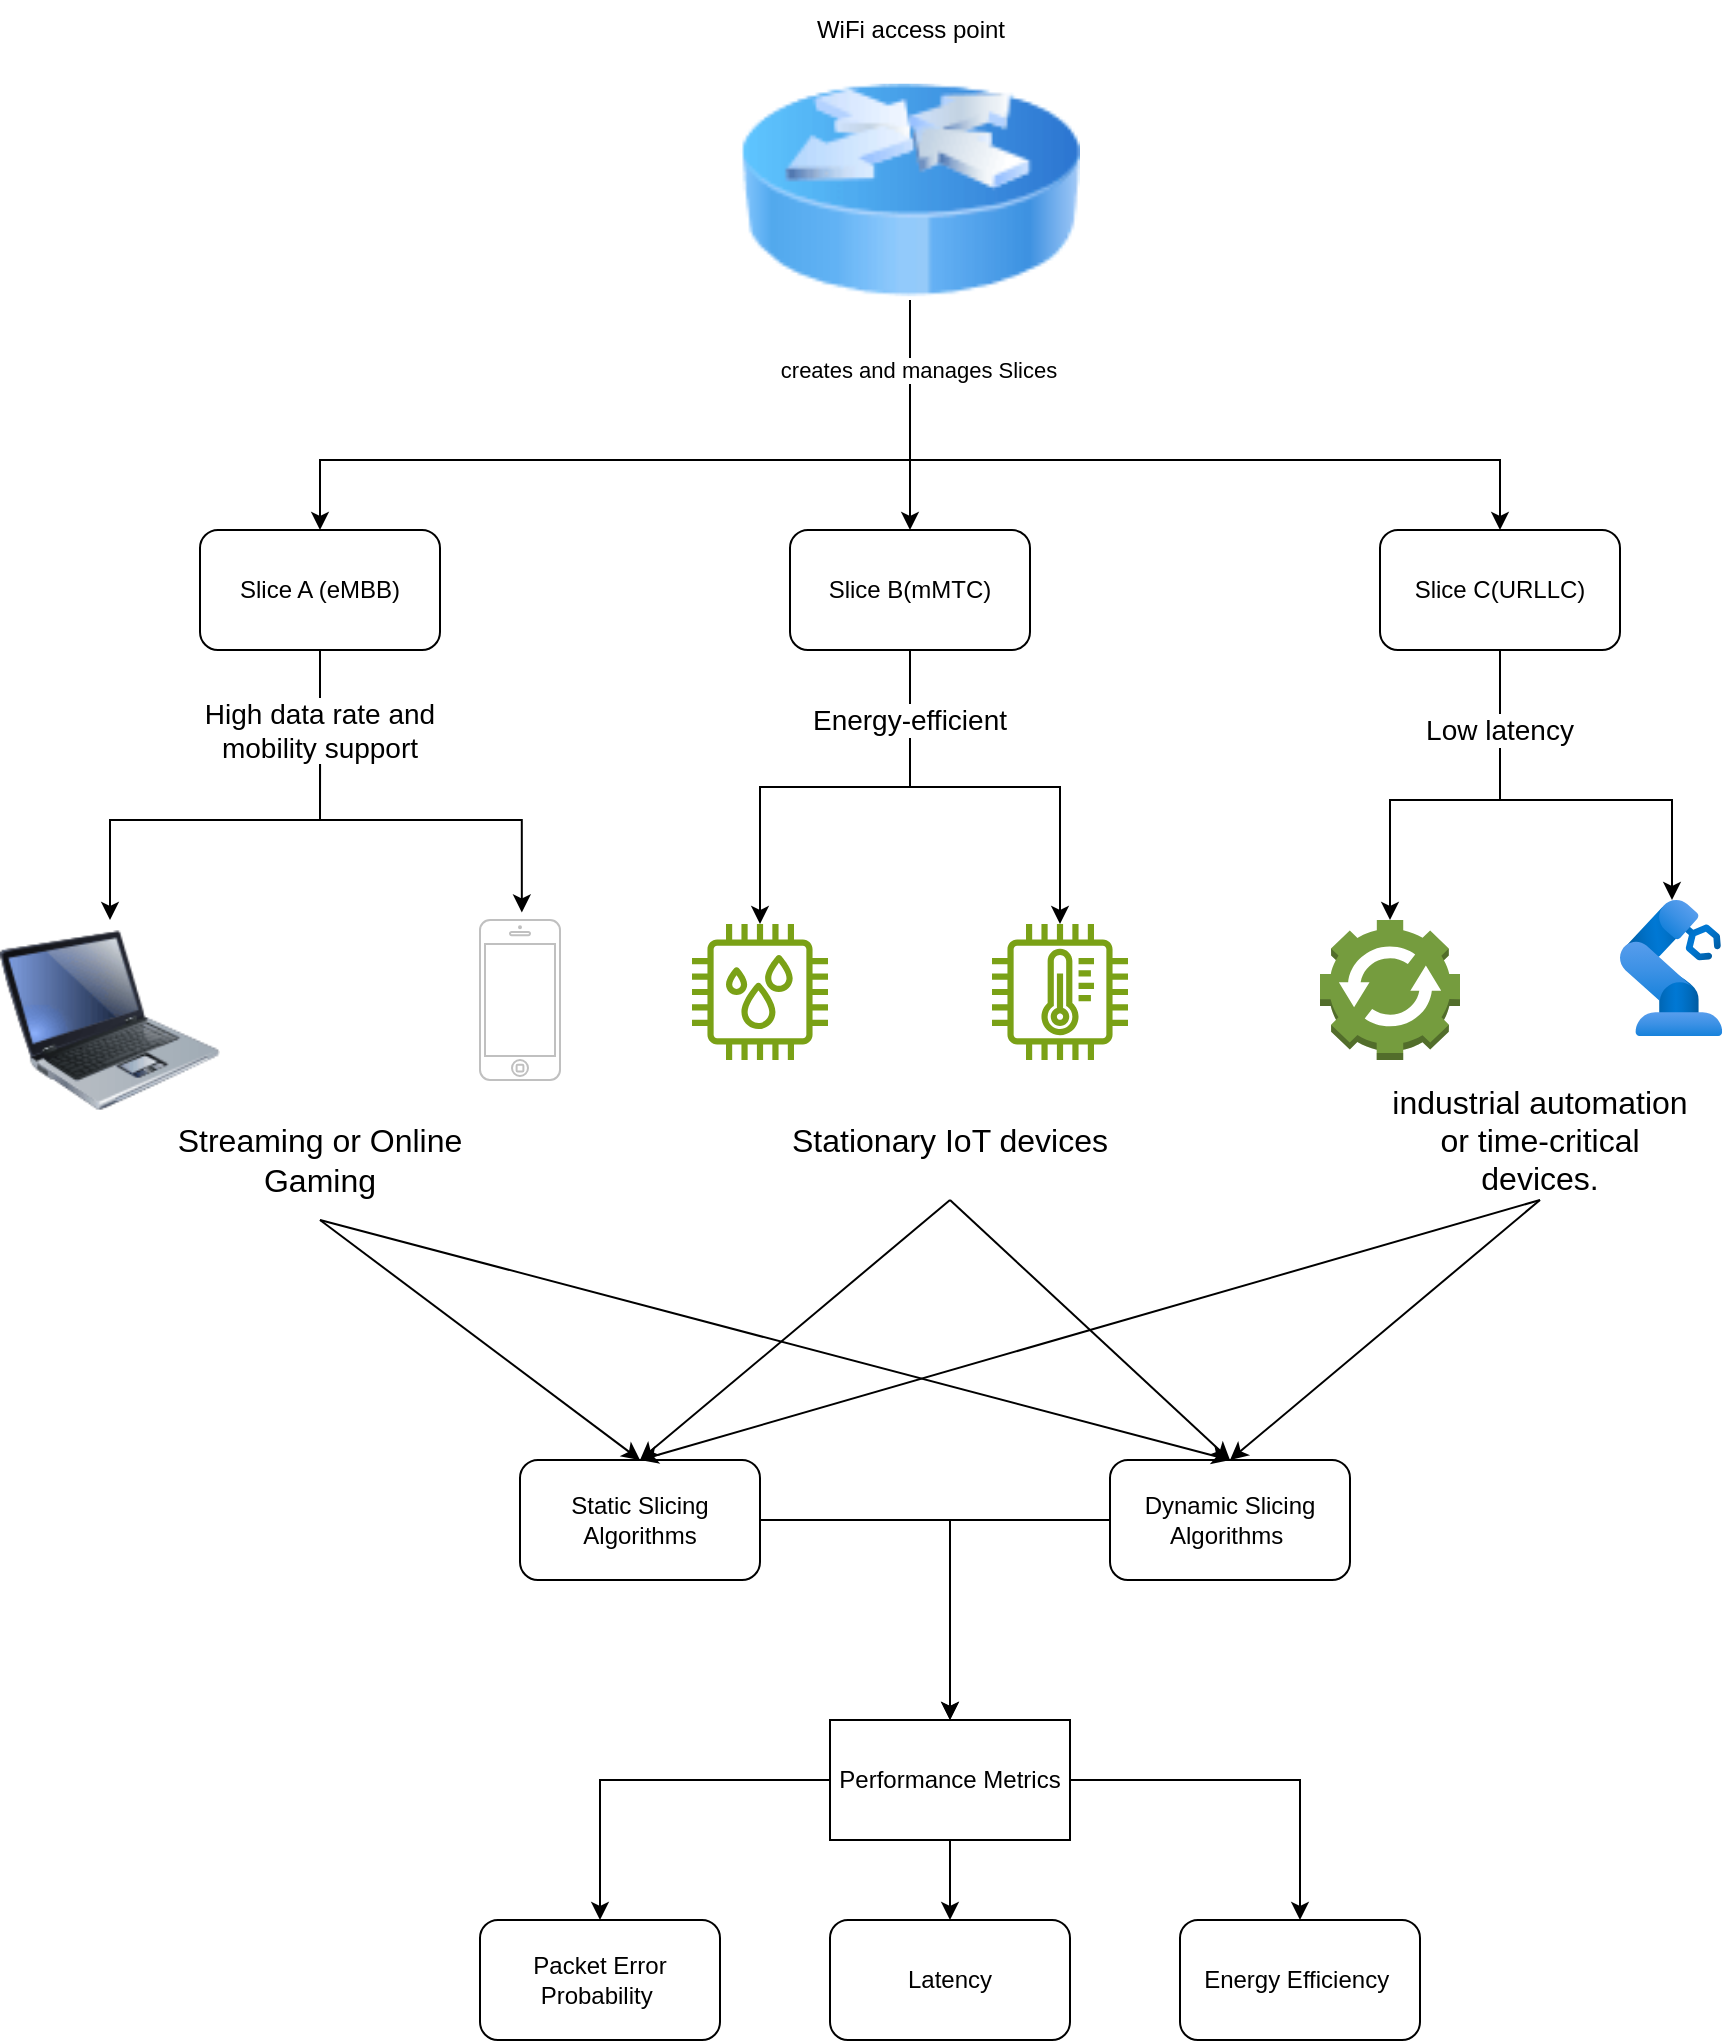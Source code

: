 <mxfile version="24.7.17">
  <diagram name="Page-1" id="hM2xaqLaM9kXfvrjTJUC">
    <mxGraphModel dx="2791" dy="759" grid="1" gridSize="10" guides="1" tooltips="1" connect="1" arrows="1" fold="1" page="1" pageScale="1" pageWidth="827" pageHeight="1169" math="0" shadow="0">
      <root>
        <mxCell id="0" />
        <mxCell id="1" parent="0" />
        <mxCell id="RwSFmMSZ676aGIv1vrAS-19" style="edgeStyle=orthogonalEdgeStyle;rounded=0;orthogonalLoop=1;jettySize=auto;html=1;entryX=0.5;entryY=0;entryDx=0;entryDy=0;" edge="1" parent="1" source="RwSFmMSZ676aGIv1vrAS-14" target="RwSFmMSZ676aGIv1vrAS-16">
          <mxGeometry relative="1" as="geometry">
            <Array as="points">
              <mxPoint x="-1015" y="490" />
              <mxPoint x="-1310" y="490" />
            </Array>
          </mxGeometry>
        </mxCell>
        <mxCell id="RwSFmMSZ676aGIv1vrAS-20" style="edgeStyle=orthogonalEdgeStyle;rounded=0;orthogonalLoop=1;jettySize=auto;html=1;entryX=0.5;entryY=0;entryDx=0;entryDy=0;" edge="1" parent="1" source="RwSFmMSZ676aGIv1vrAS-14" target="RwSFmMSZ676aGIv1vrAS-17">
          <mxGeometry relative="1" as="geometry" />
        </mxCell>
        <mxCell id="RwSFmMSZ676aGIv1vrAS-21" style="edgeStyle=orthogonalEdgeStyle;rounded=0;orthogonalLoop=1;jettySize=auto;html=1;entryX=0.5;entryY=0;entryDx=0;entryDy=0;" edge="1" parent="1" source="RwSFmMSZ676aGIv1vrAS-14" target="RwSFmMSZ676aGIv1vrAS-18">
          <mxGeometry relative="1" as="geometry">
            <Array as="points">
              <mxPoint x="-1015" y="490" />
              <mxPoint x="-720" y="490" />
            </Array>
          </mxGeometry>
        </mxCell>
        <mxCell id="RwSFmMSZ676aGIv1vrAS-70" value="creates and manages Slices" style="edgeLabel;html=1;align=center;verticalAlign=middle;resizable=0;points=[];" vertex="1" connectable="0" parent="RwSFmMSZ676aGIv1vrAS-21">
          <mxGeometry x="-0.832" y="4" relative="1" as="geometry">
            <mxPoint as="offset" />
          </mxGeometry>
        </mxCell>
        <mxCell id="RwSFmMSZ676aGIv1vrAS-14" value="" style="image;html=1;image=img/lib/clip_art/networking/Router_Icon_128x128.png" vertex="1" parent="1">
          <mxGeometry x="-1100" y="300" width="170" height="110" as="geometry" />
        </mxCell>
        <mxCell id="RwSFmMSZ676aGIv1vrAS-37" style="edgeStyle=orthogonalEdgeStyle;rounded=0;orthogonalLoop=1;jettySize=auto;html=1;" edge="1" parent="1" source="RwSFmMSZ676aGIv1vrAS-16" target="RwSFmMSZ676aGIv1vrAS-22">
          <mxGeometry relative="1" as="geometry">
            <Array as="points">
              <mxPoint x="-1310" y="670" />
              <mxPoint x="-1415" y="670" />
            </Array>
          </mxGeometry>
        </mxCell>
        <mxCell id="RwSFmMSZ676aGIv1vrAS-16" value="Slice A (eMBB)" style="rounded=1;whiteSpace=wrap;html=1;" vertex="1" parent="1">
          <mxGeometry x="-1370" y="525" width="120" height="60" as="geometry" />
        </mxCell>
        <mxCell id="RwSFmMSZ676aGIv1vrAS-39" style="edgeStyle=orthogonalEdgeStyle;rounded=0;orthogonalLoop=1;jettySize=auto;html=1;" edge="1" parent="1" source="RwSFmMSZ676aGIv1vrAS-17" target="RwSFmMSZ676aGIv1vrAS-24">
          <mxGeometry relative="1" as="geometry" />
        </mxCell>
        <mxCell id="RwSFmMSZ676aGIv1vrAS-40" style="edgeStyle=orthogonalEdgeStyle;rounded=0;orthogonalLoop=1;jettySize=auto;html=1;" edge="1" parent="1" source="RwSFmMSZ676aGIv1vrAS-17" target="RwSFmMSZ676aGIv1vrAS-25">
          <mxGeometry relative="1" as="geometry" />
        </mxCell>
        <mxCell id="RwSFmMSZ676aGIv1vrAS-17" value="Slice B(mMTC)" style="rounded=1;whiteSpace=wrap;html=1;" vertex="1" parent="1">
          <mxGeometry x="-1075" y="525" width="120" height="60" as="geometry" />
        </mxCell>
        <mxCell id="RwSFmMSZ676aGIv1vrAS-41" style="edgeStyle=orthogonalEdgeStyle;rounded=0;orthogonalLoop=1;jettySize=auto;html=1;" edge="1" parent="1" source="RwSFmMSZ676aGIv1vrAS-18" target="RwSFmMSZ676aGIv1vrAS-26">
          <mxGeometry relative="1" as="geometry">
            <Array as="points">
              <mxPoint x="-720" y="660" />
              <mxPoint x="-775" y="660" />
            </Array>
          </mxGeometry>
        </mxCell>
        <mxCell id="RwSFmMSZ676aGIv1vrAS-42" style="edgeStyle=orthogonalEdgeStyle;rounded=0;orthogonalLoop=1;jettySize=auto;html=1;" edge="1" parent="1" source="RwSFmMSZ676aGIv1vrAS-18" target="RwSFmMSZ676aGIv1vrAS-27">
          <mxGeometry relative="1" as="geometry">
            <mxPoint x="-630" y="670" as="targetPoint" />
            <Array as="points">
              <mxPoint x="-720" y="660" />
              <mxPoint x="-634" y="660" />
            </Array>
          </mxGeometry>
        </mxCell>
        <mxCell id="RwSFmMSZ676aGIv1vrAS-18" value="Slice C(URLLC)" style="rounded=1;whiteSpace=wrap;html=1;" vertex="1" parent="1">
          <mxGeometry x="-780" y="525" width="120" height="60" as="geometry" />
        </mxCell>
        <mxCell id="RwSFmMSZ676aGIv1vrAS-22" value="" style="image;html=1;image=img/lib/clip_art/computers/Laptop_128x128.png" vertex="1" parent="1">
          <mxGeometry x="-1470" y="720" width="110" height="100" as="geometry" />
        </mxCell>
        <mxCell id="RwSFmMSZ676aGIv1vrAS-23" value="" style="html=1;verticalLabelPosition=bottom;labelBackgroundColor=#ffffff;verticalAlign=top;shadow=0;dashed=0;strokeWidth=1;shape=mxgraph.ios7.misc.iphone;strokeColor=#c0c0c0;" vertex="1" parent="1">
          <mxGeometry x="-1230" y="720" width="40" height="80" as="geometry" />
        </mxCell>
        <mxCell id="RwSFmMSZ676aGIv1vrAS-24" value="" style="sketch=0;outlineConnect=0;fontColor=#232F3E;gradientColor=none;fillColor=#7AA116;strokeColor=none;dashed=0;verticalLabelPosition=bottom;verticalAlign=top;align=center;html=1;fontSize=12;fontStyle=0;aspect=fixed;pointerEvents=1;shape=mxgraph.aws4.iot_thing_humidity_sensor;" vertex="1" parent="1">
          <mxGeometry x="-1124" y="722" width="68" height="68" as="geometry" />
        </mxCell>
        <mxCell id="RwSFmMSZ676aGIv1vrAS-25" value="" style="sketch=0;outlineConnect=0;fontColor=#232F3E;gradientColor=none;fillColor=#7AA116;strokeColor=none;dashed=0;verticalLabelPosition=bottom;verticalAlign=top;align=center;html=1;fontSize=12;fontStyle=0;aspect=fixed;pointerEvents=1;shape=mxgraph.aws4.iot_thing_temperature_sensor;" vertex="1" parent="1">
          <mxGeometry x="-974" y="722" width="68" height="68" as="geometry" />
        </mxCell>
        <mxCell id="RwSFmMSZ676aGIv1vrAS-26" value="" style="outlineConnect=0;dashed=0;verticalLabelPosition=bottom;verticalAlign=top;align=center;html=1;shape=mxgraph.aws3.automation;fillColor=#759C3E;gradientColor=none;" vertex="1" parent="1">
          <mxGeometry x="-810" y="720" width="70" height="70" as="geometry" />
        </mxCell>
        <mxCell id="RwSFmMSZ676aGIv1vrAS-27" value="" style="image;aspect=fixed;html=1;points=[];align=center;fontSize=12;image=img/lib/azure2/other/Defender_Industrial_Robot.svg;" vertex="1" parent="1">
          <mxGeometry x="-660" y="710" width="51.08" height="68" as="geometry" />
        </mxCell>
        <mxCell id="RwSFmMSZ676aGIv1vrAS-33" value="&lt;span style=&quot;font-size: medium;&quot;&gt;industrial automation or time-critical devices.&lt;/span&gt;" style="text;html=1;align=center;verticalAlign=middle;whiteSpace=wrap;rounded=0;" vertex="1" parent="1">
          <mxGeometry x="-780" y="800" width="160" height="60" as="geometry" />
        </mxCell>
        <mxCell id="RwSFmMSZ676aGIv1vrAS-34" value="&lt;span style=&quot;font-size: medium;&quot;&gt;Stationary IoT devices&lt;/span&gt;" style="text;html=1;align=center;verticalAlign=middle;whiteSpace=wrap;rounded=0;" vertex="1" parent="1">
          <mxGeometry x="-1075" y="800" width="160" height="60" as="geometry" />
        </mxCell>
        <mxCell id="RwSFmMSZ676aGIv1vrAS-36" value="&lt;font size=&quot;3&quot;&gt;Streaming or Online Gaming&lt;/font&gt;" style="text;html=1;align=center;verticalAlign=middle;whiteSpace=wrap;rounded=0;" vertex="1" parent="1">
          <mxGeometry x="-1390" y="810" width="160" height="60" as="geometry" />
        </mxCell>
        <mxCell id="RwSFmMSZ676aGIv1vrAS-38" value="" style="edgeStyle=orthogonalEdgeStyle;rounded=0;orthogonalLoop=1;jettySize=auto;html=1;entryX=0.523;entryY=-0.047;entryDx=0;entryDy=0;entryPerimeter=0;verticalAlign=middle;" edge="1" parent="1" target="RwSFmMSZ676aGIv1vrAS-23">
          <mxGeometry relative="1" as="geometry">
            <mxPoint x="-1309.96" y="640" as="sourcePoint" />
            <Array as="points">
              <mxPoint x="-1209" y="670" />
            </Array>
          </mxGeometry>
        </mxCell>
        <mxCell id="RwSFmMSZ676aGIv1vrAS-47" value="&lt;span style=&quot;text-align: start;&quot;&gt;&lt;font style=&quot;font-size: 14px;&quot;&gt;High data rate and mobility support&lt;/font&gt;&lt;/span&gt;" style="text;html=1;align=center;verticalAlign=middle;whiteSpace=wrap;rounded=0;labelBackgroundColor=#FFFFFF;" vertex="1" parent="1">
          <mxGeometry x="-1385" y="610" width="150" height="30" as="geometry" />
        </mxCell>
        <mxCell id="RwSFmMSZ676aGIv1vrAS-48" value="&lt;span style=&quot;text-align: start;&quot;&gt;&lt;font style=&quot;font-size: 14px;&quot;&gt;Energy-efficient&lt;/font&gt;&lt;/span&gt;" style="text;html=1;align=center;verticalAlign=middle;whiteSpace=wrap;rounded=0;labelBackgroundColor=#FFFFFF;" vertex="1" parent="1">
          <mxGeometry x="-1090" y="610" width="150" height="20" as="geometry" />
        </mxCell>
        <mxCell id="RwSFmMSZ676aGIv1vrAS-49" value="&lt;span style=&quot;text-align: start;&quot;&gt;&lt;font style=&quot;font-size: 14px;&quot;&gt;Low latency&lt;/font&gt;&lt;/span&gt;" style="text;html=1;align=center;verticalAlign=middle;whiteSpace=wrap;rounded=0;labelBackgroundColor=#FFFFFF;" vertex="1" parent="1">
          <mxGeometry x="-795" y="610" width="150" height="30" as="geometry" />
        </mxCell>
        <mxCell id="RwSFmMSZ676aGIv1vrAS-65" style="edgeStyle=orthogonalEdgeStyle;rounded=0;orthogonalLoop=1;jettySize=auto;html=1;entryX=0.5;entryY=0;entryDx=0;entryDy=0;" edge="1" parent="1" source="RwSFmMSZ676aGIv1vrAS-52" target="RwSFmMSZ676aGIv1vrAS-61">
          <mxGeometry relative="1" as="geometry" />
        </mxCell>
        <mxCell id="RwSFmMSZ676aGIv1vrAS-52" value="Static Slicing Algorithms" style="rounded=1;whiteSpace=wrap;html=1;" vertex="1" parent="1">
          <mxGeometry x="-1210" y="990" width="120" height="60" as="geometry" />
        </mxCell>
        <mxCell id="RwSFmMSZ676aGIv1vrAS-66" style="edgeStyle=orthogonalEdgeStyle;rounded=0;orthogonalLoop=1;jettySize=auto;html=1;entryX=0.5;entryY=0;entryDx=0;entryDy=0;" edge="1" parent="1" source="RwSFmMSZ676aGIv1vrAS-53" target="RwSFmMSZ676aGIv1vrAS-61">
          <mxGeometry relative="1" as="geometry" />
        </mxCell>
        <mxCell id="RwSFmMSZ676aGIv1vrAS-53" value="Dynamic Slicing Algorithms&amp;nbsp;" style="rounded=1;whiteSpace=wrap;html=1;" vertex="1" parent="1">
          <mxGeometry x="-915" y="990" width="120" height="60" as="geometry" />
        </mxCell>
        <mxCell id="RwSFmMSZ676aGIv1vrAS-55" value="" style="endArrow=classic;html=1;rounded=0;exitX=0.5;exitY=1;exitDx=0;exitDy=0;entryX=0.5;entryY=0;entryDx=0;entryDy=0;" edge="1" parent="1" source="RwSFmMSZ676aGIv1vrAS-36" target="RwSFmMSZ676aGIv1vrAS-52">
          <mxGeometry width="50" height="50" relative="1" as="geometry">
            <mxPoint x="-1020" y="780" as="sourcePoint" />
            <mxPoint x="-970" y="730" as="targetPoint" />
          </mxGeometry>
        </mxCell>
        <mxCell id="RwSFmMSZ676aGIv1vrAS-56" value="" style="endArrow=classic;html=1;rounded=0;exitX=0.5;exitY=1;exitDx=0;exitDy=0;entryX=0.5;entryY=0;entryDx=0;entryDy=0;" edge="1" parent="1" source="RwSFmMSZ676aGIv1vrAS-34" target="RwSFmMSZ676aGIv1vrAS-52">
          <mxGeometry width="50" height="50" relative="1" as="geometry">
            <mxPoint x="-1300" y="880" as="sourcePoint" />
            <mxPoint x="-1140" y="1000" as="targetPoint" />
          </mxGeometry>
        </mxCell>
        <mxCell id="RwSFmMSZ676aGIv1vrAS-57" value="" style="endArrow=classic;html=1;rounded=0;exitX=0.5;exitY=1;exitDx=0;exitDy=0;entryX=0.5;entryY=0;entryDx=0;entryDy=0;" edge="1" parent="1" source="RwSFmMSZ676aGIv1vrAS-33" target="RwSFmMSZ676aGIv1vrAS-52">
          <mxGeometry width="50" height="50" relative="1" as="geometry">
            <mxPoint x="-985" y="870" as="sourcePoint" />
            <mxPoint x="-1140" y="1000" as="targetPoint" />
          </mxGeometry>
        </mxCell>
        <mxCell id="RwSFmMSZ676aGIv1vrAS-58" value="" style="endArrow=classic;html=1;rounded=0;exitX=0.5;exitY=1;exitDx=0;exitDy=0;entryX=0.5;entryY=0;entryDx=0;entryDy=0;" edge="1" parent="1" source="RwSFmMSZ676aGIv1vrAS-34" target="RwSFmMSZ676aGIv1vrAS-53">
          <mxGeometry width="50" height="50" relative="1" as="geometry">
            <mxPoint x="-985" y="870" as="sourcePoint" />
            <mxPoint x="-1140" y="1000" as="targetPoint" />
          </mxGeometry>
        </mxCell>
        <mxCell id="RwSFmMSZ676aGIv1vrAS-59" value="" style="endArrow=classic;html=1;rounded=0;exitX=0.5;exitY=1;exitDx=0;exitDy=0;entryX=0.5;entryY=0;entryDx=0;entryDy=0;" edge="1" parent="1" source="RwSFmMSZ676aGIv1vrAS-33" target="RwSFmMSZ676aGIv1vrAS-53">
          <mxGeometry width="50" height="50" relative="1" as="geometry">
            <mxPoint x="-985" y="870" as="sourcePoint" />
            <mxPoint x="-845" y="1000" as="targetPoint" />
          </mxGeometry>
        </mxCell>
        <mxCell id="RwSFmMSZ676aGIv1vrAS-60" value="" style="endArrow=classic;html=1;rounded=0;exitX=0.5;exitY=1;exitDx=0;exitDy=0;entryX=0.5;entryY=0;entryDx=0;entryDy=0;" edge="1" parent="1" source="RwSFmMSZ676aGIv1vrAS-36" target="RwSFmMSZ676aGIv1vrAS-53">
          <mxGeometry width="50" height="50" relative="1" as="geometry">
            <mxPoint x="-975" y="880" as="sourcePoint" />
            <mxPoint x="-835" y="1010" as="targetPoint" />
          </mxGeometry>
        </mxCell>
        <mxCell id="RwSFmMSZ676aGIv1vrAS-67" style="edgeStyle=orthogonalEdgeStyle;rounded=0;orthogonalLoop=1;jettySize=auto;html=1;entryX=0.5;entryY=0;entryDx=0;entryDy=0;" edge="1" parent="1" source="RwSFmMSZ676aGIv1vrAS-61" target="RwSFmMSZ676aGIv1vrAS-62">
          <mxGeometry relative="1" as="geometry" />
        </mxCell>
        <mxCell id="RwSFmMSZ676aGIv1vrAS-68" style="edgeStyle=orthogonalEdgeStyle;rounded=0;orthogonalLoop=1;jettySize=auto;html=1;entryX=0.5;entryY=0;entryDx=0;entryDy=0;" edge="1" parent="1" source="RwSFmMSZ676aGIv1vrAS-61" target="RwSFmMSZ676aGIv1vrAS-63">
          <mxGeometry relative="1" as="geometry" />
        </mxCell>
        <mxCell id="RwSFmMSZ676aGIv1vrAS-69" style="edgeStyle=orthogonalEdgeStyle;rounded=0;orthogonalLoop=1;jettySize=auto;html=1;entryX=0.5;entryY=0;entryDx=0;entryDy=0;" edge="1" parent="1" source="RwSFmMSZ676aGIv1vrAS-61" target="RwSFmMSZ676aGIv1vrAS-64">
          <mxGeometry relative="1" as="geometry" />
        </mxCell>
        <mxCell id="RwSFmMSZ676aGIv1vrAS-61" value="Performance Metrics" style="rounded=0;whiteSpace=wrap;html=1;" vertex="1" parent="1">
          <mxGeometry x="-1055" y="1120" width="120" height="60" as="geometry" />
        </mxCell>
        <mxCell id="RwSFmMSZ676aGIv1vrAS-62" value="Packet Error Probability&amp;nbsp;" style="rounded=1;whiteSpace=wrap;html=1;" vertex="1" parent="1">
          <mxGeometry x="-1230" y="1220" width="120" height="60" as="geometry" />
        </mxCell>
        <mxCell id="RwSFmMSZ676aGIv1vrAS-63" value="Latency" style="rounded=1;whiteSpace=wrap;html=1;" vertex="1" parent="1">
          <mxGeometry x="-1055" y="1220" width="120" height="60" as="geometry" />
        </mxCell>
        <mxCell id="RwSFmMSZ676aGIv1vrAS-64" value="Energy Efficiency&amp;nbsp;" style="rounded=1;whiteSpace=wrap;html=1;" vertex="1" parent="1">
          <mxGeometry x="-880" y="1220" width="120" height="60" as="geometry" />
        </mxCell>
        <mxCell id="RwSFmMSZ676aGIv1vrAS-71" value="WiFi access point" style="text;html=1;align=center;verticalAlign=middle;whiteSpace=wrap;rounded=0;" vertex="1" parent="1">
          <mxGeometry x="-1067.5" y="260" width="105" height="30" as="geometry" />
        </mxCell>
      </root>
    </mxGraphModel>
  </diagram>
</mxfile>

